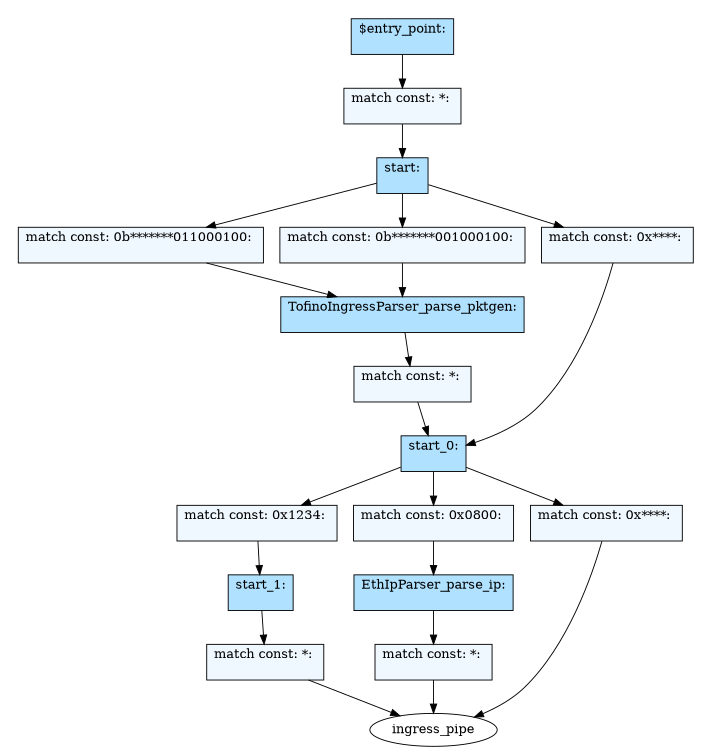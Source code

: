 digraph parser {
size="8,5"
subgraph cluster_0 {style=invis;
State0xfc6ac30 [style=filled, fillcolor=lightskyblue1, shape=record, label="{\$entry_point:\l\l}"];
Match0x117bd640 [style=filled, fillcolor=aliceblue, shape=record, label="{match const: *: \l\l}"];
}
subgraph cluster_1 {style=invis;
State0xfc5f000 [style=filled, fillcolor=lightskyblue1, shape=record, label="{start:\l\l}"];
Match0x117bc000 [style=filled, fillcolor=aliceblue, shape=record, label="{match const: 0b*******011000100: \l\l}"];
Match0x117bdc80 [style=filled, fillcolor=aliceblue, shape=record, label="{match const: 0b*******001000100: \l\l}"];
Match0x117bd960 [style=filled, fillcolor=aliceblue, shape=record, label="{match const: 0x****: \l\l}"];
}
subgraph cluster_2 {style=invis;
State0xfc5f1e0 [style=filled, fillcolor=lightskyblue1, shape=record, label="{TofinoIngressParser_parse_pktgen:\l\l}"];
Match0x117bc320 [style=filled, fillcolor=aliceblue, shape=record, label="{match const: *: \l\l}"];
}
subgraph cluster_3 {style=invis;
State0xfc5f2d0 [style=filled, fillcolor=lightskyblue1, shape=record, label="{start_0:\l\l}"];
Match0x117bcc80 [style=filled, fillcolor=aliceblue, shape=record, label="{match const: 0x1234: \l\l}"];
Match0x117bc960 [style=filled, fillcolor=aliceblue, shape=record, label="{match const: 0x0800: \l\l}"];
Match0x117bc640 [style=filled, fillcolor=aliceblue, shape=record, label="{match const: 0x****: \l\l}"];
}
subgraph cluster_4 {style=invis;
State0xfc5f5a0 [style=filled, fillcolor=lightskyblue1, shape=record, label="{start_1:\l\l}"];
Match0x115d5320 [style=filled, fillcolor=aliceblue, shape=record, label="{match const: *: \l\l}"];
}
subgraph cluster_5 {style=invis;
State0xfc5f3c0 [style=filled, fillcolor=lightskyblue1, shape=record, label="{EthIpParser_parse_ip:\l\l}"];
Match0x115d5000 [style=filled, fillcolor=aliceblue, shape=record, label="{match const: *: \l\l}"];
}
State0xfc6ac30 -> Match0x117bd640
Match0x117bd640 -> State0xfc5f000
State0xfc5f000 -> Match0x117bc000
Match0x117bc000 -> State0xfc5f1e0
State0xfc5f000 -> Match0x117bdc80
Match0x117bdc80 -> State0xfc5f1e0
State0xfc5f000 -> Match0x117bd960
Match0x117bd960 -> State0xfc5f2d0
State0xfc5f1e0 -> Match0x117bc320
Match0x117bc320 -> State0xfc5f2d0
State0xfc5f2d0 -> Match0x117bcc80
Match0x117bcc80 -> State0xfc5f5a0
State0xfc5f2d0 -> Match0x117bc960
Match0x117bc960 -> State0xfc5f3c0
State0xfc5f2d0 -> Match0x117bc640
Match0x117bc640 -> ingress_pipe
State0xfc5f5a0 -> Match0x115d5320
Match0x115d5320 -> ingress_pipe
State0xfc5f3c0 -> Match0x115d5000
Match0x115d5000 -> ingress_pipe
}
